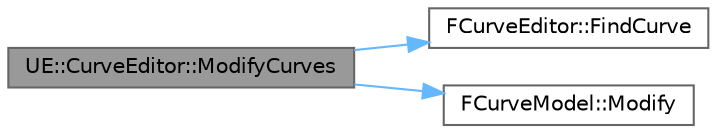 digraph "UE::CurveEditor::ModifyCurves"
{
 // INTERACTIVE_SVG=YES
 // LATEX_PDF_SIZE
  bgcolor="transparent";
  edge [fontname=Helvetica,fontsize=10,labelfontname=Helvetica,labelfontsize=10];
  node [fontname=Helvetica,fontsize=10,shape=box,height=0.2,width=0.4];
  rankdir="LR";
  Node1 [id="Node000001",label="UE::CurveEditor::ModifyCurves",height=0.2,width=0.4,color="gray40", fillcolor="grey60", style="filled", fontcolor="black",tooltip="Modifies all referenced curves."];
  Node1 -> Node2 [id="edge1_Node000001_Node000002",color="steelblue1",style="solid",tooltip=" "];
  Node2 [id="Node000002",label="FCurveEditor::FindCurve",height=0.2,width=0.4,color="grey40", fillcolor="white", style="filled",URL="$da/dcc/classFCurveEditor.html#abc5fd9b03ef0d21d5abf2d2ca29dd527",tooltip="Find a curve by its ID."];
  Node1 -> Node3 [id="edge2_Node000001_Node000003",color="steelblue1",style="solid",tooltip=" "];
  Node3 [id="Node000003",label="FCurveModel::Modify",height=0.2,width=0.4,color="grey40", fillcolor="white", style="filled",URL="$d1/dd0/classFCurveModel.html#a01b44fa06239c1edb8d84d0d32c43756",tooltip="Explicitly modify the curve data."];
}
